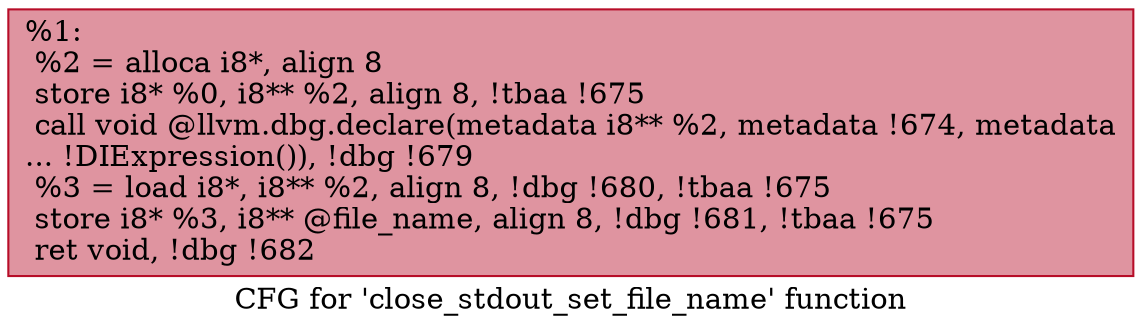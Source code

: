 digraph "CFG for 'close_stdout_set_file_name' function" {
	label="CFG for 'close_stdout_set_file_name' function";

	Node0xd53920 [shape=record,color="#b70d28ff", style=filled, fillcolor="#b70d2870",label="{%1:\l  %2 = alloca i8*, align 8\l  store i8* %0, i8** %2, align 8, !tbaa !675\l  call void @llvm.dbg.declare(metadata i8** %2, metadata !674, metadata\l... !DIExpression()), !dbg !679\l  %3 = load i8*, i8** %2, align 8, !dbg !680, !tbaa !675\l  store i8* %3, i8** @file_name, align 8, !dbg !681, !tbaa !675\l  ret void, !dbg !682\l}"];
}
